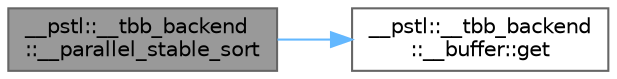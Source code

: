digraph "__pstl::__tbb_backend::__parallel_stable_sort"
{
 // LATEX_PDF_SIZE
  bgcolor="transparent";
  edge [fontname=Helvetica,fontsize=10,labelfontname=Helvetica,labelfontsize=10];
  node [fontname=Helvetica,fontsize=10,shape=box,height=0.2,width=0.4];
  rankdir="LR";
  Node1 [id="Node000001",label="__pstl::__tbb_backend\l::__parallel_stable_sort",height=0.2,width=0.4,color="gray40", fillcolor="grey60", style="filled", fontcolor="black",tooltip=" "];
  Node1 -> Node2 [id="edge3_Node000001_Node000002",color="steelblue1",style="solid",tooltip=" "];
  Node2 [id="Node000002",label="__pstl::__tbb_backend\l::__buffer::get",height=0.2,width=0.4,color="grey40", fillcolor="white", style="filled",URL="$class____pstl_1_1____tbb__backend_1_1____buffer.html#a4c50301000475a7f96f6a8270559c0df",tooltip="Return pointer to buffer, or NULL if buffer could not be obtained."];
}
